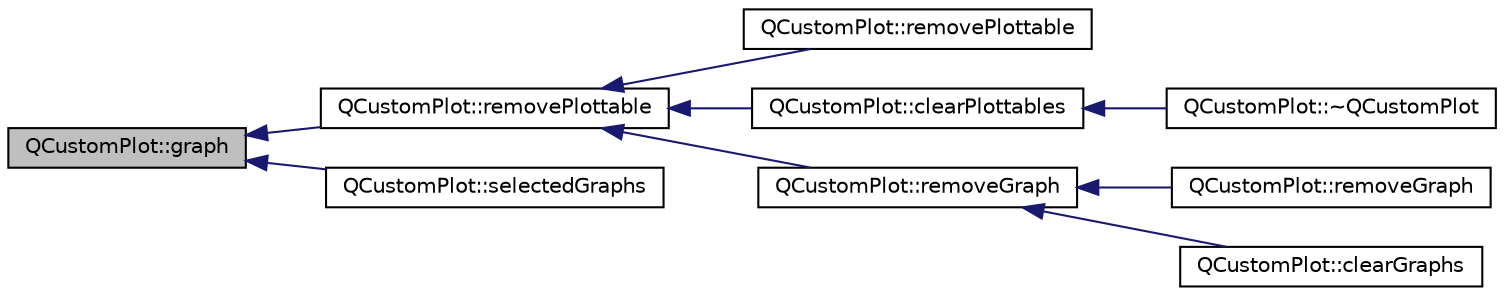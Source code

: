 digraph "QCustomPlot::graph"
{
  edge [fontname="Helvetica",fontsize="10",labelfontname="Helvetica",labelfontsize="10"];
  node [fontname="Helvetica",fontsize="10",shape=record];
  rankdir="LR";
  Node360 [label="QCustomPlot::graph",height=0.2,width=0.4,color="black", fillcolor="grey75", style="filled", fontcolor="black"];
  Node360 -> Node361 [dir="back",color="midnightblue",fontsize="10",style="solid",fontname="Helvetica"];
  Node361 [label="QCustomPlot::removePlottable",height=0.2,width=0.4,color="black", fillcolor="white", style="filled",URL="$class_q_custom_plot.html#af3dafd56884208474f311d6226513ab2"];
  Node361 -> Node362 [dir="back",color="midnightblue",fontsize="10",style="solid",fontname="Helvetica"];
  Node362 [label="QCustomPlot::removePlottable",height=0.2,width=0.4,color="black", fillcolor="white", style="filled",URL="$class_q_custom_plot.html#afc210e0021480f8119bccf37839dbcc8"];
  Node361 -> Node363 [dir="back",color="midnightblue",fontsize="10",style="solid",fontname="Helvetica"];
  Node363 [label="QCustomPlot::clearPlottables",height=0.2,width=0.4,color="black", fillcolor="white", style="filled",URL="$class_q_custom_plot.html#a9a409bb3201878adb7ffba1c89c4e004"];
  Node363 -> Node364 [dir="back",color="midnightblue",fontsize="10",style="solid",fontname="Helvetica"];
  Node364 [label="QCustomPlot::~QCustomPlot",height=0.2,width=0.4,color="black", fillcolor="white", style="filled",URL="$class_q_custom_plot.html#a75d9b6f599dcae706e45efd425c5499e"];
  Node361 -> Node365 [dir="back",color="midnightblue",fontsize="10",style="solid",fontname="Helvetica"];
  Node365 [label="QCustomPlot::removeGraph",height=0.2,width=0.4,color="black", fillcolor="white", style="filled",URL="$class_q_custom_plot.html#a903561be895fb6528a770d66ac5e6713"];
  Node365 -> Node366 [dir="back",color="midnightblue",fontsize="10",style="solid",fontname="Helvetica"];
  Node366 [label="QCustomPlot::removeGraph",height=0.2,width=0.4,color="black", fillcolor="white", style="filled",URL="$class_q_custom_plot.html#a9554b3d2d5b10c0f884bd4010b6c192c"];
  Node365 -> Node367 [dir="back",color="midnightblue",fontsize="10",style="solid",fontname="Helvetica"];
  Node367 [label="QCustomPlot::clearGraphs",height=0.2,width=0.4,color="black", fillcolor="white", style="filled",URL="$class_q_custom_plot.html#ab0f3abff2d2f7df3668b5836f39207fa"];
  Node360 -> Node368 [dir="back",color="midnightblue",fontsize="10",style="solid",fontname="Helvetica"];
  Node368 [label="QCustomPlot::selectedGraphs",height=0.2,width=0.4,color="black", fillcolor="white", style="filled",URL="$class_q_custom_plot.html#ad3547aded026d8a9ae6ef13a69080d06"];
}
